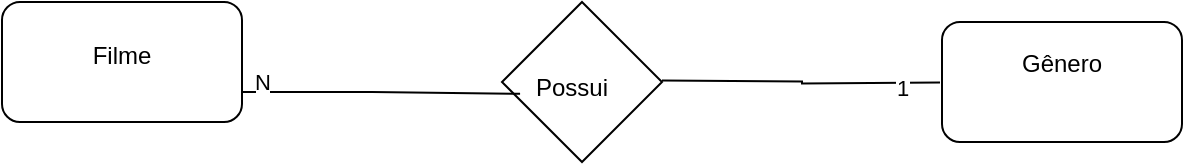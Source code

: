 <mxfile version="21.6.5" type="device" pages="4">
  <diagram name="Exercício 1.0" id="K5zR0lz0dVpLKx5m687c">
    <mxGraphModel dx="612" dy="362" grid="1" gridSize="10" guides="1" tooltips="1" connect="1" arrows="0" fold="1" page="1" pageScale="1" pageWidth="827" pageHeight="1169" math="0" shadow="0">
      <root>
        <mxCell id="0" />
        <mxCell id="1" parent="0" />
        <mxCell id="qCHq7wG8U2nV9zw1mRXq-21" value="" style="group" vertex="1" connectable="0" parent="1">
          <mxGeometry x="40" y="120" width="590" height="80" as="geometry" />
        </mxCell>
        <mxCell id="qCHq7wG8U2nV9zw1mRXq-1" value="" style="rounded=1;whiteSpace=wrap;html=1;" vertex="1" parent="qCHq7wG8U2nV9zw1mRXq-21">
          <mxGeometry width="120" height="60" as="geometry" />
        </mxCell>
        <mxCell id="qCHq7wG8U2nV9zw1mRXq-2" value="" style="rounded=1;whiteSpace=wrap;html=1;" vertex="1" parent="qCHq7wG8U2nV9zw1mRXq-21">
          <mxGeometry x="470" y="10" width="120" height="60" as="geometry" />
        </mxCell>
        <mxCell id="qCHq7wG8U2nV9zw1mRXq-3" value="" style="rhombus;whiteSpace=wrap;html=1;" vertex="1" parent="qCHq7wG8U2nV9zw1mRXq-21">
          <mxGeometry x="250" width="80" height="80" as="geometry" />
        </mxCell>
        <mxCell id="qCHq7wG8U2nV9zw1mRXq-13" style="edgeStyle=orthogonalEdgeStyle;rounded=0;orthogonalLoop=1;jettySize=auto;html=1;exitX=1;exitY=0.75;exitDx=0;exitDy=0;entryX=0.113;entryY=0.574;entryDx=0;entryDy=0;entryPerimeter=0;endArrow=none;endFill=0;" edge="1" parent="qCHq7wG8U2nV9zw1mRXq-21" source="qCHq7wG8U2nV9zw1mRXq-1" target="qCHq7wG8U2nV9zw1mRXq-3">
          <mxGeometry relative="1" as="geometry" />
        </mxCell>
        <mxCell id="qCHq7wG8U2nV9zw1mRXq-20" value="N" style="edgeLabel;html=1;align=center;verticalAlign=middle;resizable=0;points=[];" vertex="1" connectable="0" parent="qCHq7wG8U2nV9zw1mRXq-13">
          <mxGeometry x="-0.187" relative="1" as="geometry">
            <mxPoint x="-47" y="-5" as="offset" />
          </mxGeometry>
        </mxCell>
        <mxCell id="qCHq7wG8U2nV9zw1mRXq-14" style="edgeStyle=orthogonalEdgeStyle;rounded=0;orthogonalLoop=1;jettySize=auto;html=1;exitX=1;exitY=0.75;exitDx=0;exitDy=0;entryX=0.113;entryY=0.574;entryDx=0;entryDy=0;entryPerimeter=0;endArrow=none;endFill=0;" edge="1" parent="qCHq7wG8U2nV9zw1mRXq-21">
          <mxGeometry relative="1" as="geometry">
            <mxPoint x="330" y="39.26" as="sourcePoint" />
            <mxPoint x="469" y="40.26" as="targetPoint" />
          </mxGeometry>
        </mxCell>
        <mxCell id="qCHq7wG8U2nV9zw1mRXq-19" value="1" style="edgeLabel;html=1;align=center;verticalAlign=middle;resizable=0;points=[];" vertex="1" connectable="0" parent="qCHq7wG8U2nV9zw1mRXq-14">
          <mxGeometry x="0.084" y="4" relative="1" as="geometry">
            <mxPoint x="45" y="6" as="offset" />
          </mxGeometry>
        </mxCell>
        <mxCell id="qCHq7wG8U2nV9zw1mRXq-16" value="Possui" style="text;html=1;strokeColor=none;fillColor=none;align=center;verticalAlign=middle;whiteSpace=wrap;rounded=0;" vertex="1" parent="qCHq7wG8U2nV9zw1mRXq-21">
          <mxGeometry x="260" y="30" width="50" height="25" as="geometry" />
        </mxCell>
        <mxCell id="qCHq7wG8U2nV9zw1mRXq-17" value="Filme" style="text;html=1;strokeColor=none;fillColor=none;align=center;verticalAlign=middle;whiteSpace=wrap;rounded=0;" vertex="1" parent="qCHq7wG8U2nV9zw1mRXq-21">
          <mxGeometry x="10" y="10" width="100" height="33" as="geometry" />
        </mxCell>
        <mxCell id="qCHq7wG8U2nV9zw1mRXq-18" value="Gênero" style="text;html=1;strokeColor=none;fillColor=none;align=center;verticalAlign=middle;whiteSpace=wrap;rounded=0;" vertex="1" parent="qCHq7wG8U2nV9zw1mRXq-21">
          <mxGeometry x="505" y="18" width="50" height="25" as="geometry" />
        </mxCell>
      </root>
    </mxGraphModel>
  </diagram>
  <diagram id="qLtNsRIeh6-A8OjPulFF" name="Exercício 1.1">
    <mxGraphModel dx="291" dy="172" grid="1" gridSize="10" guides="1" tooltips="1" connect="1" arrows="1" fold="1" page="1" pageScale="1" pageWidth="827" pageHeight="1169" math="0" shadow="0">
      <root>
        <mxCell id="0" />
        <mxCell id="1" parent="0" />
        <mxCell id="nK1l1VXxfoafk4Hc_0fc-1" value="E-mail" style="rounded=1;whiteSpace=wrap;html=1;" vertex="1" parent="1">
          <mxGeometry x="240" y="20" width="160" height="60" as="geometry" />
        </mxCell>
        <mxCell id="nK1l1VXxfoafk4Hc_0fc-3" value="Telefone" style="rounded=1;whiteSpace=wrap;html=1;" vertex="1" parent="1">
          <mxGeometry x="240" y="240" width="160" height="60" as="geometry" />
        </mxCell>
        <mxCell id="nK1l1VXxfoafk4Hc_0fc-4" value="Pessoa" style="rounded=1;whiteSpace=wrap;html=1;" vertex="1" parent="1">
          <mxGeometry x="80" y="140" width="160" height="60" as="geometry" />
        </mxCell>
        <mxCell id="nK1l1VXxfoafk4Hc_0fc-5" value="CNH" style="rounded=1;whiteSpace=wrap;html=1;" vertex="1" parent="1">
          <mxGeometry x="400" y="140" width="160" height="60" as="geometry" />
        </mxCell>
        <mxCell id="nK1l1VXxfoafk4Hc_0fc-11" style="edgeStyle=orthogonalEdgeStyle;rounded=0;orthogonalLoop=1;jettySize=auto;html=1;exitX=1;exitY=0.5;exitDx=0;exitDy=0;endArrow=none;endFill=0;" edge="1" parent="1" source="nK1l1VXxfoafk4Hc_0fc-6" target="nK1l1VXxfoafk4Hc_0fc-5">
          <mxGeometry relative="1" as="geometry" />
        </mxCell>
        <mxCell id="qQksTjuNva9nu0NP21pd-4" value="1" style="edgeLabel;html=1;align=center;verticalAlign=middle;resizable=0;points=[];" vertex="1" connectable="0" parent="nK1l1VXxfoafk4Hc_0fc-11">
          <mxGeometry x="-0.353" relative="1" as="geometry">
            <mxPoint as="offset" />
          </mxGeometry>
        </mxCell>
        <mxCell id="nK1l1VXxfoafk4Hc_0fc-12" style="edgeStyle=orthogonalEdgeStyle;rounded=0;orthogonalLoop=1;jettySize=auto;html=1;exitX=0;exitY=0.5;exitDx=0;exitDy=0;endArrow=none;endFill=0;" edge="1" parent="1" source="nK1l1VXxfoafk4Hc_0fc-6" target="nK1l1VXxfoafk4Hc_0fc-4">
          <mxGeometry relative="1" as="geometry" />
        </mxCell>
        <mxCell id="qQksTjuNva9nu0NP21pd-1" value="1" style="edgeLabel;html=1;align=center;verticalAlign=middle;resizable=0;points=[];" vertex="1" connectable="0" parent="nK1l1VXxfoafk4Hc_0fc-12">
          <mxGeometry x="0.019" y="-1" relative="1" as="geometry">
            <mxPoint as="offset" />
          </mxGeometry>
        </mxCell>
        <mxCell id="nK1l1VXxfoafk4Hc_0fc-13" style="edgeStyle=orthogonalEdgeStyle;rounded=0;orthogonalLoop=1;jettySize=auto;html=1;exitX=0.5;exitY=0;exitDx=0;exitDy=0;endArrow=none;endFill=0;" edge="1" parent="1" source="nK1l1VXxfoafk4Hc_0fc-6" target="nK1l1VXxfoafk4Hc_0fc-1">
          <mxGeometry relative="1" as="geometry" />
        </mxCell>
        <mxCell id="qQksTjuNva9nu0NP21pd-3" value="N" style="edgeLabel;html=1;align=center;verticalAlign=middle;resizable=0;points=[];" vertex="1" connectable="0" parent="nK1l1VXxfoafk4Hc_0fc-13">
          <mxGeometry x="0.087" y="2" relative="1" as="geometry">
            <mxPoint as="offset" />
          </mxGeometry>
        </mxCell>
        <mxCell id="nK1l1VXxfoafk4Hc_0fc-14" style="edgeStyle=orthogonalEdgeStyle;rounded=0;orthogonalLoop=1;jettySize=auto;html=1;exitX=0.5;exitY=1;exitDx=0;exitDy=0;endArrow=none;endFill=0;" edge="1" parent="1" source="nK1l1VXxfoafk4Hc_0fc-6" target="nK1l1VXxfoafk4Hc_0fc-3">
          <mxGeometry relative="1" as="geometry" />
        </mxCell>
        <mxCell id="qQksTjuNva9nu0NP21pd-2" value="N" style="edgeLabel;html=1;align=center;verticalAlign=middle;resizable=0;points=[];" vertex="1" connectable="0" parent="nK1l1VXxfoafk4Hc_0fc-14">
          <mxGeometry x="-0.468" y="2" relative="1" as="geometry">
            <mxPoint as="offset" />
          </mxGeometry>
        </mxCell>
        <mxCell id="nK1l1VXxfoafk4Hc_0fc-6" value="Possui" style="rhombus;whiteSpace=wrap;html=1;" vertex="1" parent="1">
          <mxGeometry x="280" y="130" width="80" height="80" as="geometry" />
        </mxCell>
      </root>
    </mxGraphModel>
  </diagram>
  <diagram id="JG16NXluxrJ2Rt9fGvQl" name="Exercício 1.2">
    <mxGraphModel dx="408" dy="1410" grid="1" gridSize="10" guides="1" tooltips="1" connect="1" arrows="1" fold="1" page="1" pageScale="1" pageWidth="827" pageHeight="1169" math="0" shadow="0">
      <root>
        <mxCell id="0" />
        <mxCell id="1" parent="0" />
        <mxCell id="-jvah5cdW-IG5DGC3yAd-1" value="Empresa" style="rounded=1;whiteSpace=wrap;html=1;" vertex="1" parent="1">
          <mxGeometry x="40" y="-240" width="120" height="80" as="geometry" />
        </mxCell>
        <mxCell id="-jvah5cdW-IG5DGC3yAd-2" value="Veiculo" style="rounded=1;whiteSpace=wrap;html=1;" vertex="1" parent="1">
          <mxGeometry x="330" y="-240" width="120" height="80" as="geometry" />
        </mxCell>
        <mxCell id="-jvah5cdW-IG5DGC3yAd-3" value="Cliente" style="rounded=1;whiteSpace=wrap;html=1;" vertex="1" parent="1">
          <mxGeometry x="620" y="-240" width="130" height="80" as="geometry" />
        </mxCell>
        <mxCell id="-jvah5cdW-IG5DGC3yAd-5" style="edgeStyle=orthogonalEdgeStyle;rounded=0;orthogonalLoop=1;jettySize=auto;html=1;exitX=0;exitY=0.5;exitDx=0;exitDy=0;entryX=1;entryY=0.5;entryDx=0;entryDy=0;endArrow=none;endFill=0;" edge="1" parent="1" source="-jvah5cdW-IG5DGC3yAd-4" target="-jvah5cdW-IG5DGC3yAd-1">
          <mxGeometry relative="1" as="geometry" />
        </mxCell>
        <mxCell id="-jvah5cdW-IG5DGC3yAd-13" value="1" style="edgeLabel;html=1;align=center;verticalAlign=middle;resizable=0;points=[];" vertex="1" connectable="0" parent="-jvah5cdW-IG5DGC3yAd-5">
          <mxGeometry x="-0.075" y="1" relative="1" as="geometry">
            <mxPoint as="offset" />
          </mxGeometry>
        </mxCell>
        <mxCell id="-jvah5cdW-IG5DGC3yAd-6" style="edgeStyle=orthogonalEdgeStyle;rounded=0;orthogonalLoop=1;jettySize=auto;html=1;exitX=1;exitY=0.5;exitDx=0;exitDy=0;endArrow=none;endFill=0;" edge="1" parent="1" source="-jvah5cdW-IG5DGC3yAd-4" target="-jvah5cdW-IG5DGC3yAd-2">
          <mxGeometry relative="1" as="geometry" />
        </mxCell>
        <mxCell id="-jvah5cdW-IG5DGC3yAd-12" value="N" style="edgeLabel;html=1;align=center;verticalAlign=middle;resizable=0;points=[];" vertex="1" connectable="0" parent="-jvah5cdW-IG5DGC3yAd-6">
          <mxGeometry x="-0.254" y="2" relative="1" as="geometry">
            <mxPoint as="offset" />
          </mxGeometry>
        </mxCell>
        <mxCell id="-jvah5cdW-IG5DGC3yAd-4" value="Possui" style="rhombus;whiteSpace=wrap;html=1;" vertex="1" parent="1">
          <mxGeometry x="200" y="-240" width="80" height="80" as="geometry" />
        </mxCell>
        <mxCell id="-jvah5cdW-IG5DGC3yAd-8" style="edgeStyle=orthogonalEdgeStyle;rounded=0;orthogonalLoop=1;jettySize=auto;html=1;exitX=0;exitY=0.5;exitDx=0;exitDy=0;entryX=1;entryY=0.5;entryDx=0;entryDy=0;endArrow=none;endFill=0;" edge="1" parent="1" source="-jvah5cdW-IG5DGC3yAd-7" target="-jvah5cdW-IG5DGC3yAd-2">
          <mxGeometry relative="1" as="geometry" />
        </mxCell>
        <mxCell id="-jvah5cdW-IG5DGC3yAd-10" value="N" style="edgeLabel;html=1;align=center;verticalAlign=middle;resizable=0;points=[];" vertex="1" connectable="0" parent="-jvah5cdW-IG5DGC3yAd-8">
          <mxGeometry x="0.102" relative="1" as="geometry">
            <mxPoint as="offset" />
          </mxGeometry>
        </mxCell>
        <mxCell id="-jvah5cdW-IG5DGC3yAd-9" style="edgeStyle=orthogonalEdgeStyle;rounded=0;orthogonalLoop=1;jettySize=auto;html=1;exitX=1;exitY=0.5;exitDx=0;exitDy=0;endArrow=none;endFill=0;" edge="1" parent="1" source="-jvah5cdW-IG5DGC3yAd-7" target="-jvah5cdW-IG5DGC3yAd-3">
          <mxGeometry relative="1" as="geometry" />
        </mxCell>
        <mxCell id="-jvah5cdW-IG5DGC3yAd-11" value="1" style="edgeLabel;html=1;align=center;verticalAlign=middle;resizable=0;points=[];" vertex="1" connectable="0" parent="-jvah5cdW-IG5DGC3yAd-9">
          <mxGeometry x="-0.063" y="-1" relative="1" as="geometry">
            <mxPoint as="offset" />
          </mxGeometry>
        </mxCell>
        <mxCell id="-jvah5cdW-IG5DGC3yAd-7" value="Aluga" style="rhombus;whiteSpace=wrap;html=1;" vertex="1" parent="1">
          <mxGeometry x="500" y="-240" width="80" height="80" as="geometry" />
        </mxCell>
        <mxCell id="-jvah5cdW-IG5DGC3yAd-19" style="edgeStyle=orthogonalEdgeStyle;rounded=0;orthogonalLoop=1;jettySize=auto;html=1;entryX=-0.007;entryY=0.877;entryDx=0;entryDy=0;entryPerimeter=0;endArrow=none;endFill=0;" edge="1" parent="1" source="-jvah5cdW-IG5DGC3yAd-14" target="-jvah5cdW-IG5DGC3yAd-2">
          <mxGeometry relative="1" as="geometry" />
        </mxCell>
        <mxCell id="-jvah5cdW-IG5DGC3yAd-14" value="Marca" style="ellipse;whiteSpace=wrap;html=1;" vertex="1" parent="1">
          <mxGeometry x="250" y="-90" width="120" height="80" as="geometry" />
        </mxCell>
        <mxCell id="-jvah5cdW-IG5DGC3yAd-17" style="edgeStyle=orthogonalEdgeStyle;rounded=0;orthogonalLoop=1;jettySize=auto;html=1;entryX=1.001;entryY=0.889;entryDx=0;entryDy=0;entryPerimeter=0;endArrow=none;endFill=0;" edge="1" parent="1" source="-jvah5cdW-IG5DGC3yAd-15" target="-jvah5cdW-IG5DGC3yAd-2">
          <mxGeometry relative="1" as="geometry">
            <Array as="points">
              <mxPoint x="510" y="-170" />
              <mxPoint x="470" y="-170" />
              <mxPoint x="470" y="-169" />
            </Array>
          </mxGeometry>
        </mxCell>
        <mxCell id="-jvah5cdW-IG5DGC3yAd-15" value="Modelo" style="ellipse;whiteSpace=wrap;html=1;" vertex="1" parent="1">
          <mxGeometry x="490" y="-90" width="120" height="80" as="geometry" />
        </mxCell>
        <mxCell id="-jvah5cdW-IG5DGC3yAd-18" style="edgeStyle=orthogonalEdgeStyle;rounded=0;orthogonalLoop=1;jettySize=auto;html=1;entryX=0.848;entryY=1.004;entryDx=0;entryDy=0;entryPerimeter=0;endArrow=none;endFill=0;" edge="1" parent="1" source="-jvah5cdW-IG5DGC3yAd-16" target="-jvah5cdW-IG5DGC3yAd-2">
          <mxGeometry relative="1" as="geometry">
            <mxPoint x="430" y="-150" as="targetPoint" />
            <Array as="points">
              <mxPoint x="430" y="-160" />
            </Array>
          </mxGeometry>
        </mxCell>
        <mxCell id="-jvah5cdW-IG5DGC3yAd-16" value="Modelo" style="ellipse;whiteSpace=wrap;html=1;" vertex="1" parent="1">
          <mxGeometry x="370" y="-90" width="120" height="80" as="geometry" />
        </mxCell>
        <mxCell id="-jvah5cdW-IG5DGC3yAd-22" style="edgeStyle=orthogonalEdgeStyle;rounded=0;orthogonalLoop=1;jettySize=auto;html=1;endArrow=none;endFill=0;" edge="1" parent="1" source="-jvah5cdW-IG5DGC3yAd-20">
          <mxGeometry relative="1" as="geometry">
            <mxPoint x="730" y="-250" as="targetPoint" />
          </mxGeometry>
        </mxCell>
        <mxCell id="-jvah5cdW-IG5DGC3yAd-20" value="CPF" style="ellipse;whiteSpace=wrap;html=1;" vertex="1" parent="1">
          <mxGeometry x="670" y="-360" width="120" height="80" as="geometry" />
        </mxCell>
        <mxCell id="-jvah5cdW-IG5DGC3yAd-23" style="edgeStyle=orthogonalEdgeStyle;rounded=0;orthogonalLoop=1;jettySize=auto;html=1;endArrow=none;endFill=0;" edge="1" parent="1" source="-jvah5cdW-IG5DGC3yAd-21" target="-jvah5cdW-IG5DGC3yAd-3">
          <mxGeometry relative="1" as="geometry" />
        </mxCell>
        <mxCell id="-jvah5cdW-IG5DGC3yAd-21" value="Nome" style="ellipse;whiteSpace=wrap;html=1;" vertex="1" parent="1">
          <mxGeometry x="550" y="-360" width="120" height="80" as="geometry" />
        </mxCell>
      </root>
    </mxGraphModel>
  </diagram>
  <diagram id="es3iGyUHcFPMRIjXR8V9" name="Exercício 1.3">
    <mxGraphModel dx="612" dy="362" grid="1" gridSize="10" guides="1" tooltips="1" connect="1" arrows="1" fold="1" page="1" pageScale="1" pageWidth="827" pageHeight="1169" math="0" shadow="0">
      <root>
        <mxCell id="0" />
        <mxCell id="1" parent="0" />
      </root>
    </mxGraphModel>
  </diagram>
</mxfile>
